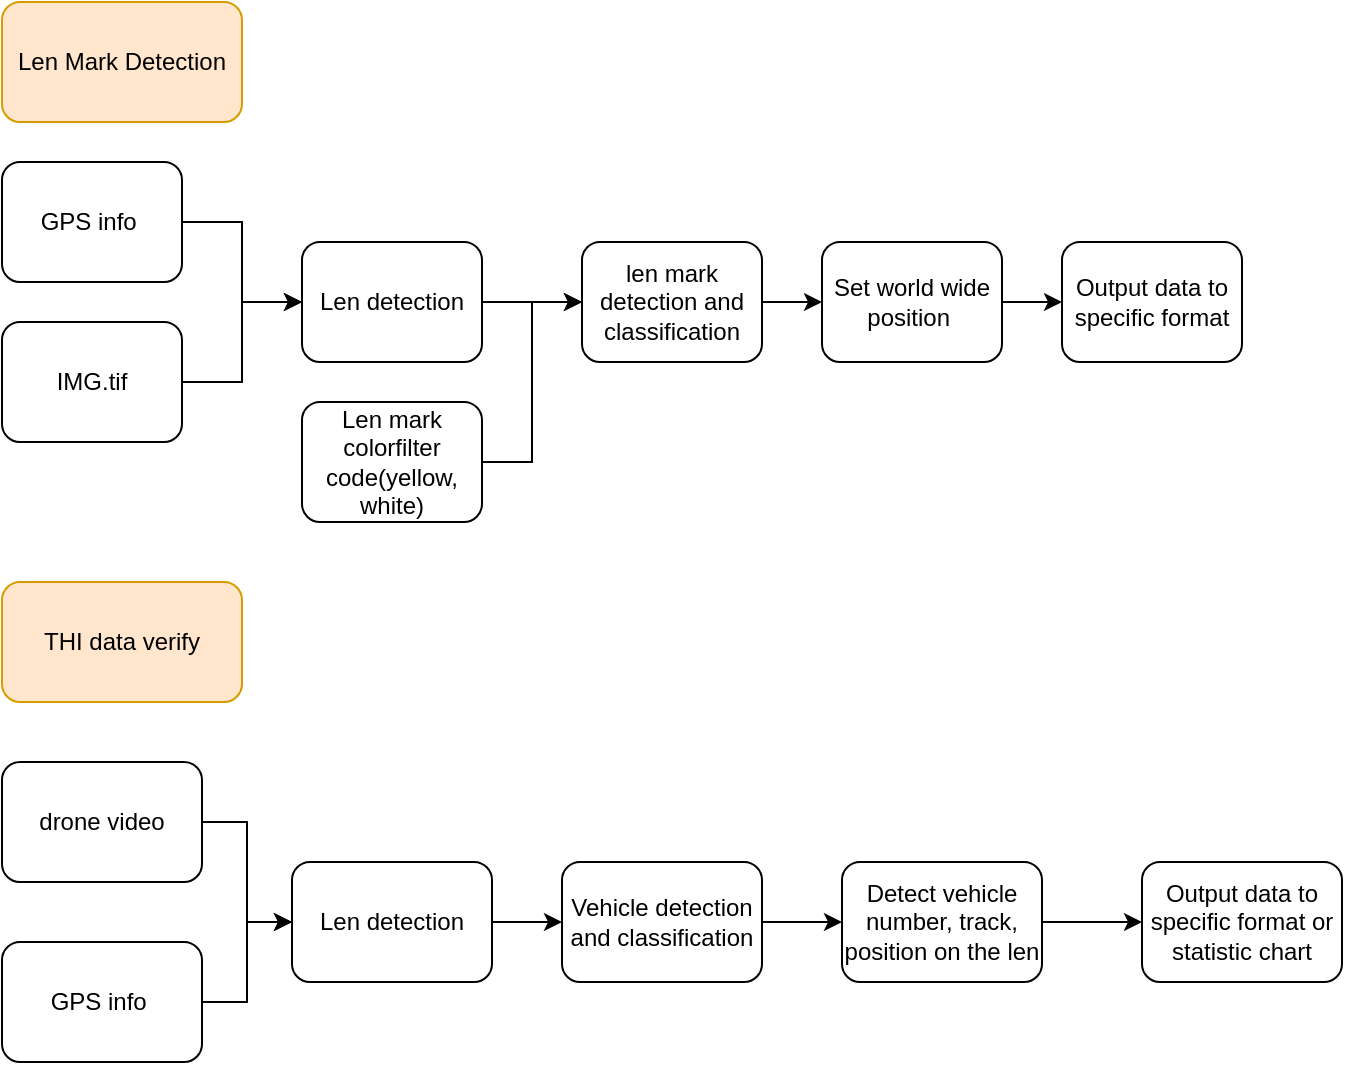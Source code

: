 <mxfile version="16.2.6" type="github">
  <diagram id="HwV3YDCAdaPyHz8KKPNf" name="Page-1">
    <mxGraphModel dx="974" dy="527" grid="1" gridSize="10" guides="1" tooltips="1" connect="1" arrows="1" fold="1" page="1" pageScale="1" pageWidth="827" pageHeight="1169" math="0" shadow="0">
      <root>
        <mxCell id="0" />
        <mxCell id="1" parent="0" />
        <mxCell id="R0naT-Z6rodJIse6OpMG-1" value="Len Mark Detection" style="rounded=1;whiteSpace=wrap;html=1;fillColor=#ffe6cc;strokeColor=#d79b00;" vertex="1" parent="1">
          <mxGeometry x="110" y="60" width="120" height="60" as="geometry" />
        </mxCell>
        <mxCell id="R0naT-Z6rodJIse6OpMG-2" value="THI data verify" style="rounded=1;whiteSpace=wrap;html=1;fillColor=#ffe6cc;strokeColor=#d79b00;" vertex="1" parent="1">
          <mxGeometry x="110" y="350" width="120" height="60" as="geometry" />
        </mxCell>
        <mxCell id="R0naT-Z6rodJIse6OpMG-22" value="" style="edgeStyle=orthogonalEdgeStyle;rounded=0;orthogonalLoop=1;jettySize=auto;html=1;" edge="1" parent="1" source="R0naT-Z6rodJIse6OpMG-3" target="R0naT-Z6rodJIse6OpMG-21">
          <mxGeometry relative="1" as="geometry" />
        </mxCell>
        <mxCell id="R0naT-Z6rodJIse6OpMG-3" value="drone video" style="rounded=1;whiteSpace=wrap;html=1;" vertex="1" parent="1">
          <mxGeometry x="110" y="440" width="100" height="60" as="geometry" />
        </mxCell>
        <mxCell id="R0naT-Z6rodJIse6OpMG-7" value="" style="edgeStyle=orthogonalEdgeStyle;rounded=0;orthogonalLoop=1;jettySize=auto;html=1;" edge="1" parent="1" source="R0naT-Z6rodJIse6OpMG-4" target="R0naT-Z6rodJIse6OpMG-6">
          <mxGeometry relative="1" as="geometry" />
        </mxCell>
        <mxCell id="R0naT-Z6rodJIse6OpMG-4" value="GPS info&amp;nbsp;" style="rounded=1;whiteSpace=wrap;html=1;" vertex="1" parent="1">
          <mxGeometry x="110" y="140" width="90" height="60" as="geometry" />
        </mxCell>
        <mxCell id="R0naT-Z6rodJIse6OpMG-8" value="" style="edgeStyle=orthogonalEdgeStyle;rounded=0;orthogonalLoop=1;jettySize=auto;html=1;" edge="1" parent="1" source="R0naT-Z6rodJIse6OpMG-5" target="R0naT-Z6rodJIse6OpMG-6">
          <mxGeometry relative="1" as="geometry" />
        </mxCell>
        <mxCell id="R0naT-Z6rodJIse6OpMG-5" value="IMG.tif" style="rounded=1;whiteSpace=wrap;html=1;" vertex="1" parent="1">
          <mxGeometry x="110" y="220" width="90" height="60" as="geometry" />
        </mxCell>
        <mxCell id="R0naT-Z6rodJIse6OpMG-10" value="" style="edgeStyle=orthogonalEdgeStyle;rounded=0;orthogonalLoop=1;jettySize=auto;html=1;" edge="1" parent="1" source="R0naT-Z6rodJIse6OpMG-6" target="R0naT-Z6rodJIse6OpMG-9">
          <mxGeometry relative="1" as="geometry" />
        </mxCell>
        <mxCell id="R0naT-Z6rodJIse6OpMG-6" value="Len detection" style="rounded=1;whiteSpace=wrap;html=1;" vertex="1" parent="1">
          <mxGeometry x="260" y="180" width="90" height="60" as="geometry" />
        </mxCell>
        <mxCell id="R0naT-Z6rodJIse6OpMG-15" value="" style="edgeStyle=orthogonalEdgeStyle;rounded=0;orthogonalLoop=1;jettySize=auto;html=1;" edge="1" parent="1" source="R0naT-Z6rodJIse6OpMG-9" target="R0naT-Z6rodJIse6OpMG-14">
          <mxGeometry relative="1" as="geometry" />
        </mxCell>
        <mxCell id="R0naT-Z6rodJIse6OpMG-9" value="len mark detection and classification" style="rounded=1;whiteSpace=wrap;html=1;" vertex="1" parent="1">
          <mxGeometry x="400" y="180" width="90" height="60" as="geometry" />
        </mxCell>
        <mxCell id="R0naT-Z6rodJIse6OpMG-13" style="edgeStyle=orthogonalEdgeStyle;rounded=0;orthogonalLoop=1;jettySize=auto;html=1;entryX=0;entryY=0.5;entryDx=0;entryDy=0;" edge="1" parent="1" source="R0naT-Z6rodJIse6OpMG-11" target="R0naT-Z6rodJIse6OpMG-9">
          <mxGeometry relative="1" as="geometry" />
        </mxCell>
        <mxCell id="R0naT-Z6rodJIse6OpMG-11" value="Len mark colorfilter code(yellow, white)" style="rounded=1;whiteSpace=wrap;html=1;" vertex="1" parent="1">
          <mxGeometry x="260" y="260" width="90" height="60" as="geometry" />
        </mxCell>
        <mxCell id="R0naT-Z6rodJIse6OpMG-19" value="" style="edgeStyle=orthogonalEdgeStyle;rounded=0;orthogonalLoop=1;jettySize=auto;html=1;" edge="1" parent="1" source="R0naT-Z6rodJIse6OpMG-14" target="R0naT-Z6rodJIse6OpMG-18">
          <mxGeometry relative="1" as="geometry" />
        </mxCell>
        <mxCell id="R0naT-Z6rodJIse6OpMG-14" value="Set world wide position&amp;nbsp;" style="rounded=1;whiteSpace=wrap;html=1;" vertex="1" parent="1">
          <mxGeometry x="520" y="180" width="90" height="60" as="geometry" />
        </mxCell>
        <mxCell id="R0naT-Z6rodJIse6OpMG-18" value="Output data to specific format" style="rounded=1;whiteSpace=wrap;html=1;" vertex="1" parent="1">
          <mxGeometry x="640" y="180" width="90" height="60" as="geometry" />
        </mxCell>
        <mxCell id="R0naT-Z6rodJIse6OpMG-23" value="" style="edgeStyle=orthogonalEdgeStyle;rounded=0;orthogonalLoop=1;jettySize=auto;html=1;" edge="1" parent="1" source="R0naT-Z6rodJIse6OpMG-20" target="R0naT-Z6rodJIse6OpMG-21">
          <mxGeometry relative="1" as="geometry" />
        </mxCell>
        <mxCell id="R0naT-Z6rodJIse6OpMG-20" value="GPS info&amp;nbsp;" style="rounded=1;whiteSpace=wrap;html=1;" vertex="1" parent="1">
          <mxGeometry x="110" y="530" width="100" height="60" as="geometry" />
        </mxCell>
        <mxCell id="R0naT-Z6rodJIse6OpMG-28" value="" style="edgeStyle=orthogonalEdgeStyle;rounded=0;orthogonalLoop=1;jettySize=auto;html=1;" edge="1" parent="1" source="R0naT-Z6rodJIse6OpMG-21" target="R0naT-Z6rodJIse6OpMG-25">
          <mxGeometry relative="1" as="geometry" />
        </mxCell>
        <mxCell id="R0naT-Z6rodJIse6OpMG-21" value="Len detection" style="rounded=1;whiteSpace=wrap;html=1;" vertex="1" parent="1">
          <mxGeometry x="255" y="490" width="100" height="60" as="geometry" />
        </mxCell>
        <mxCell id="R0naT-Z6rodJIse6OpMG-32" value="" style="edgeStyle=orthogonalEdgeStyle;rounded=0;orthogonalLoop=1;jettySize=auto;html=1;" edge="1" parent="1" source="R0naT-Z6rodJIse6OpMG-25" target="R0naT-Z6rodJIse6OpMG-31">
          <mxGeometry relative="1" as="geometry" />
        </mxCell>
        <mxCell id="R0naT-Z6rodJIse6OpMG-25" value="Vehicle detection and classification" style="rounded=1;whiteSpace=wrap;html=1;" vertex="1" parent="1">
          <mxGeometry x="390" y="490" width="100" height="60" as="geometry" />
        </mxCell>
        <mxCell id="R0naT-Z6rodJIse6OpMG-34" value="" style="edgeStyle=orthogonalEdgeStyle;rounded=0;orthogonalLoop=1;jettySize=auto;html=1;" edge="1" parent="1" source="R0naT-Z6rodJIse6OpMG-31" target="R0naT-Z6rodJIse6OpMG-33">
          <mxGeometry relative="1" as="geometry" />
        </mxCell>
        <mxCell id="R0naT-Z6rodJIse6OpMG-31" value="Detect vehicle number, track, position on the len" style="rounded=1;whiteSpace=wrap;html=1;" vertex="1" parent="1">
          <mxGeometry x="530" y="490" width="100" height="60" as="geometry" />
        </mxCell>
        <mxCell id="R0naT-Z6rodJIse6OpMG-33" value="Output data to specific format or statistic chart" style="rounded=1;whiteSpace=wrap;html=1;" vertex="1" parent="1">
          <mxGeometry x="680" y="490" width="100" height="60" as="geometry" />
        </mxCell>
      </root>
    </mxGraphModel>
  </diagram>
</mxfile>

